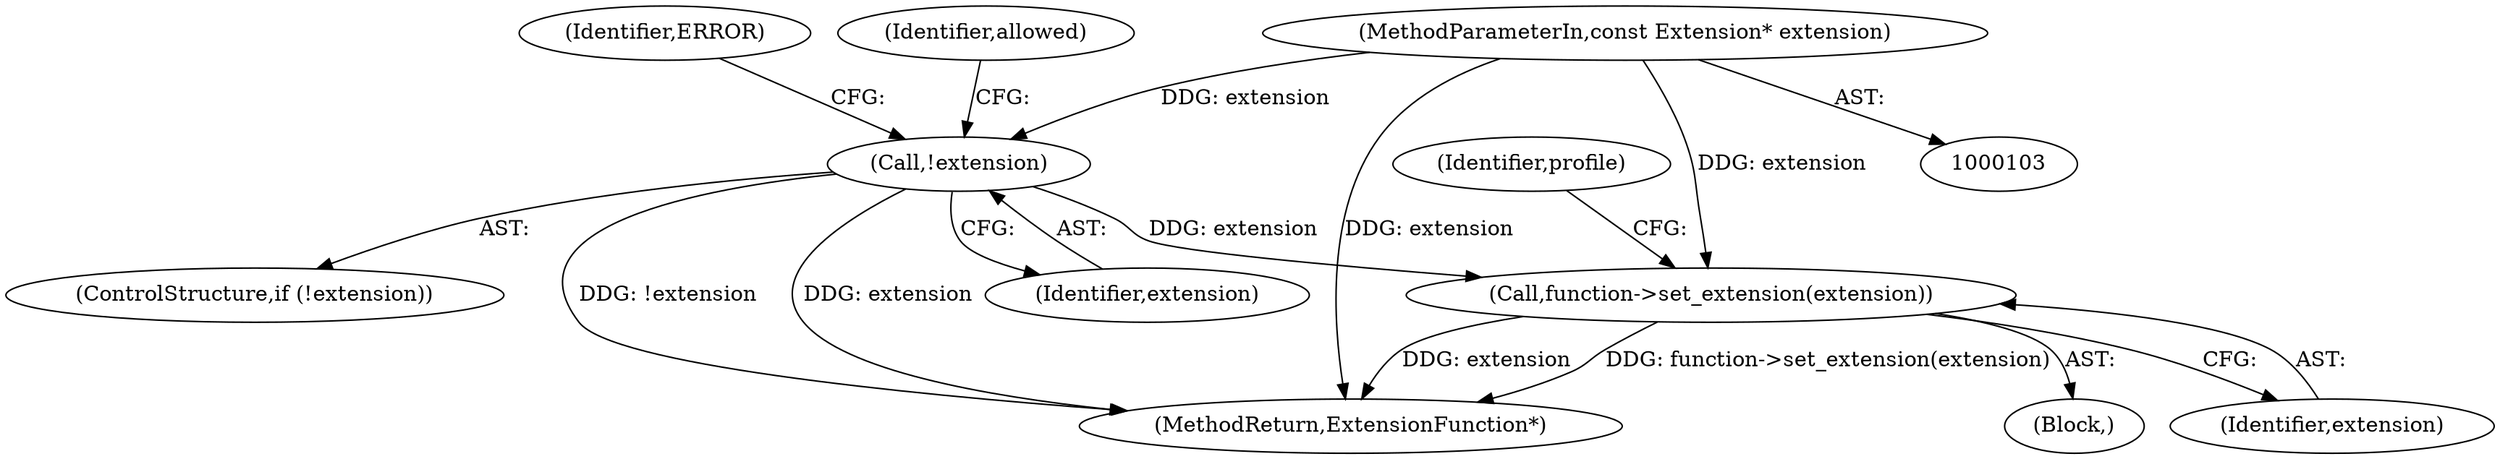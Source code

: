digraph "0_Chrome_f335421145bb7f82c60fb9d61babcd6ce2e4b21e@pointer" {
"1000215" [label="(Call,function->set_extension(extension))"];
"1000115" [label="(Call,!extension)"];
"1000105" [label="(MethodParameterIn,const Extension* extension)"];
"1000116" [label="(Identifier,extension)"];
"1000105" [label="(MethodParameterIn,const Extension* extension)"];
"1000216" [label="(Identifier,extension)"];
"1000215" [label="(Call,function->set_extension(extension))"];
"1000230" [label="(MethodReturn,ExtensionFunction*)"];
"1000120" [label="(Identifier,ERROR)"];
"1000114" [label="(ControlStructure,if (!extension))"];
"1000115" [label="(Call,!extension)"];
"1000113" [label="(Block,)"];
"1000132" [label="(Identifier,allowed)"];
"1000218" [label="(Identifier,profile)"];
"1000215" -> "1000113"  [label="AST: "];
"1000215" -> "1000216"  [label="CFG: "];
"1000216" -> "1000215"  [label="AST: "];
"1000218" -> "1000215"  [label="CFG: "];
"1000215" -> "1000230"  [label="DDG: extension"];
"1000215" -> "1000230"  [label="DDG: function->set_extension(extension)"];
"1000115" -> "1000215"  [label="DDG: extension"];
"1000105" -> "1000215"  [label="DDG: extension"];
"1000115" -> "1000114"  [label="AST: "];
"1000115" -> "1000116"  [label="CFG: "];
"1000116" -> "1000115"  [label="AST: "];
"1000120" -> "1000115"  [label="CFG: "];
"1000132" -> "1000115"  [label="CFG: "];
"1000115" -> "1000230"  [label="DDG: !extension"];
"1000115" -> "1000230"  [label="DDG: extension"];
"1000105" -> "1000115"  [label="DDG: extension"];
"1000105" -> "1000103"  [label="AST: "];
"1000105" -> "1000230"  [label="DDG: extension"];
}
